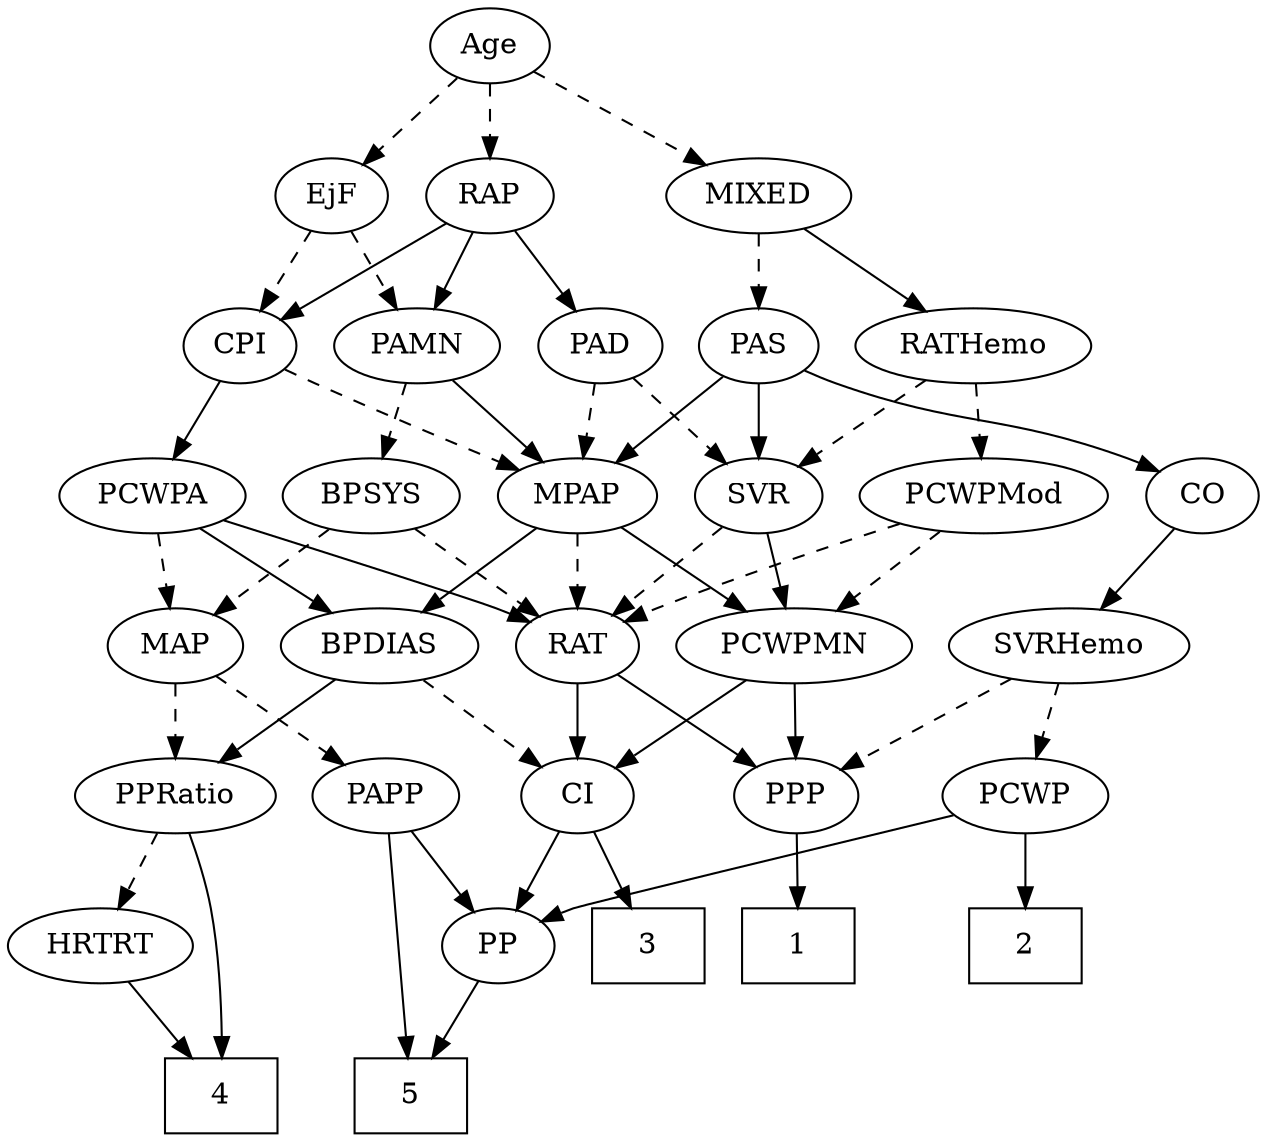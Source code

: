 strict digraph {
	graph [bb="0,0,570.65,540"];
	node [label="\N"];
	1	[height=0.5,
		pos="369.65,90",
		shape=box,
		width=0.75];
	2	[height=0.5,
		pos="457.65,90",
		shape=box,
		width=0.75];
	3	[height=0.5,
		pos="297.65,90",
		shape=box,
		width=0.75];
	4	[height=0.5,
		pos="94.646,18",
		shape=box,
		width=0.75];
	5	[height=0.5,
		pos="183.65,18",
		shape=box,
		width=0.75];
	Age	[height=0.5,
		pos="226.65,522",
		width=0.75];
	EjF	[height=0.5,
		pos="153.65,450",
		width=0.75];
	Age -> EjF	[pos="e,168.4,465.14 211.87,506.83 201.48,496.87 187.4,483.37 175.69,472.14",
		style=dashed];
	RAP	[height=0.5,
		pos="226.65,450",
		width=0.77632];
	Age -> RAP	[pos="e,226.65,468.1 226.65,503.7 226.65,495.98 226.65,486.71 226.65,478.11",
		style=dashed];
	MIXED	[height=0.5,
		pos="348.65,450",
		width=1.1193];
	Age -> MIXED	[pos="e,324.59,464.8 246.52,509.6 265.27,498.84 293.73,482.51 315.85,469.82",
		style=dashed];
	PAMN	[height=0.5,
		pos="191.65,378",
		width=1.011];
	EjF -> PAMN	[pos="e,182.62,395.63 162.46,432.76 167,424.4 172.64,414.02 177.75,404.61",
		style=dashed];
	CPI	[height=0.5,
		pos="110.65,378",
		width=0.75];
	EjF -> CPI	[pos="e,120.37,394.82 143.89,433.12 138.5,424.34 131.69,413.26 125.65,403.42",
		style=dashed];
	PAD	[height=0.5,
		pos="274.65,378",
		width=0.79437];
	RAP -> PAD	[pos="e,263.8,394.82 237.54,433.12 243.61,424.26 251.31,413.04 258.11,403.12",
		style=solid];
	RAP -> PAMN	[pos="e,199.96,395.63 218.53,432.76 214.35,424.4 209.15,414.02 204.45,404.61",
		style=solid];
	RAP -> CPI	[pos="e,130.03,390.7 206.97,437.13 188.27,425.84 159.97,408.76 138.87,396.03",
		style=solid];
	PAS	[height=0.5,
		pos="348.65,378",
		width=0.75];
	MIXED -> PAS	[pos="e,348.65,396.1 348.65,431.7 348.65,423.98 348.65,414.71 348.65,406.11",
		style=dashed];
	RATHemo	[height=0.5,
		pos="442.65,378",
		width=1.3721];
	MIXED -> RATHemo	[pos="e,421.76,394.55 368.58,434.15 381.65,424.43 398.94,411.54 413.54,400.68",
		style=solid];
	MPAP	[height=0.5,
		pos="267.65,306",
		width=0.97491];
	RAT	[height=0.5,
		pos="267.65,234",
		width=0.75827];
	MPAP -> RAT	[pos="e,267.65,252.1 267.65,287.7 267.65,279.98 267.65,270.71 267.65,262.11",
		style=dashed];
	PCWPMN	[height=0.5,
		pos="362.65,234",
		width=1.3902];
	MPAP -> PCWPMN	[pos="e,341.47,250.61 286.87,290.83 300.23,280.99 318.28,267.69 333.41,256.54",
		style=solid];
	BPDIAS	[height=0.5,
		pos="179.65,234",
		width=1.1735];
	MPAP -> BPDIAS	[pos="e,198.77,250.21 249.41,290.5 237.16,280.75 220.78,267.72 206.97,256.74",
		style=solid];
	BPSYS	[height=0.5,
		pos="176.65,306",
		width=1.0471];
	BPSYS -> RAT	[pos="e,250.52,248.17 195.95,290.15 209.47,279.75 227.67,265.75 242.35,254.46",
		style=dashed];
	MAP	[height=0.5,
		pos="88.646,234",
		width=0.84854];
	BPSYS -> MAP	[pos="e,106.09,248.87 157.98,290.15 145.16,279.96 127.99,266.29 113.94,255.12",
		style=dashed];
	PAD -> MPAP	[pos="e,269.36,324.1 272.92,359.7 272.14,351.98 271.22,342.71 270.36,334.11",
		style=dashed];
	SVR	[height=0.5,
		pos="348.65,306",
		width=0.77632];
	PAD -> SVR	[pos="e,333.59,321.25 289.98,362.5 300.47,352.58 314.54,339.26 326.27,328.16",
		style=dashed];
	CO	[height=0.5,
		pos="543.65,306",
		width=0.75];
	SVRHemo	[height=0.5,
		pos="480.65,234",
		width=1.3902];
	CO -> SVRHemo	[pos="e,495.31,251.29 530.29,290.15 522.11,281.07 511.47,269.24 502.13,258.87",
		style=solid];
	PAS -> MPAP	[pos="e,284.73,321.77 332.64,363.17 321.19,353.27 305.55,339.75 292.48,328.46",
		style=solid];
	PAS -> CO	[pos="e,522.56,317.63 369.73,366.37 374.57,364.12 379.74,361.87 384.65,360 437.9,339.78 454.4,344.22 507.65,324 509.49,323.3 511.37,322.55 \
513.25,321.76",
		style=solid];
	PAS -> SVR	[pos="e,348.65,324.1 348.65,359.7 348.65,351.98 348.65,342.71 348.65,334.11",
		style=solid];
	PAMN -> MPAP	[pos="e,251.19,322.16 208.14,361.81 218.49,352.27 232.03,339.8 243.58,329.17",
		style=solid];
	PAMN -> BPSYS	[pos="e,180.35,324.28 188.02,360.05 186.35,352.26 184.32,342.82 182.45,334.08",
		style=dashed];
	RATHemo -> SVR	[pos="e,366.29,320.14 421.78,361.46 407.86,351.09 389.44,337.38 374.58,326.31",
		style=dashed];
	PCWPMod	[height=0.5,
		pos="446.65,306",
		width=1.4443];
	RATHemo -> PCWPMod	[pos="e,445.67,324.1 443.64,359.7 444.08,351.98 444.61,342.71 445.1,334.11",
		style=dashed];
	CPI -> MPAP	[pos="e,241.59,318.16 131.92,366.83 136.75,364.56 141.87,362.18 146.65,360 175.27,346.98 207.94,332.7 232.11,322.25",
		style=dashed];
	PCWPA	[height=0.5,
		pos="79.646,306",
		width=1.1555];
	CPI -> PCWPA	[pos="e,87.156,323.96 103.3,360.41 99.723,352.34 95.337,342.43 91.318,333.35",
		style=solid];
	PPP	[height=0.5,
		pos="365.65,162",
		width=0.75];
	RAT -> PPP	[pos="e,347.79,175.76 285.62,220.16 300.68,209.41 322.38,193.91 339.38,181.76",
		style=solid];
	CI	[height=0.5,
		pos="267.65,162",
		width=0.75];
	RAT -> CI	[pos="e,267.65,180.1 267.65,215.7 267.65,207.98 267.65,198.71 267.65,190.11",
		style=solid];
	SVR -> RAT	[pos="e,283.62,248.8 332.64,291.17 320.88,281.01 304.71,267.03 291.44,255.56",
		style=dashed];
	SVR -> PCWPMN	[pos="e,359.19,252.28 352.04,288.05 353.58,280.35 355.44,271.03 357.17,262.36",
		style=solid];
	PCWPMod -> RAT	[pos="e,288.83,245.37 411.05,292.77 381.92,282.53 339.77,267.19 303.65,252 301.83,251.24 299.97,250.43 298.11,249.61",
		style=dashed];
	PCWPMod -> PCWPMN	[pos="e,381.63,250.82 427.59,289.12 416.31,279.72 401.85,267.67 389.44,257.33",
		style=dashed];
	PCWPA -> RAT	[pos="e,246.27,245.23 111.25,294.3 148.65,281.56 208.62,260.9 230.65,252 232.72,251.16 234.85,250.27 236.99,249.35",
		style=solid];
	PCWPA -> BPDIAS	[pos="e,158.47,249.82 100.85,290.15 115.17,280.13 134.27,266.76 150.08,255.7",
		style=solid];
	PCWPA -> MAP	[pos="e,86.447,252.1 81.871,287.7 82.863,279.98 84.055,270.71 85.161,262.11",
		style=dashed];
	PCWPMN -> PPP	[pos="e,364.91,180.1 363.39,215.7 363.72,207.98 364.12,198.71 364.48,190.11",
		style=solid];
	PCWPMN -> CI	[pos="e,285.17,175.91 341.56,217.46 327.4,207.03 308.64,193.2 293.56,182.09",
		style=solid];
	SVRHemo -> PPP	[pos="e,385.05,174.81 456.26,218.15 437.93,207 412.79,191.7 393.65,180.04",
		style=dashed];
	PCWP	[height=0.5,
		pos="457.65,162",
		width=0.97491];
	SVRHemo -> PCWP	[pos="e,463.16,179.79 475.08,216.05 472.45,208.06 469.26,198.33 466.32,189.4",
		style=dashed];
	PPRatio	[height=0.5,
		pos="88.646,162",
		width=1.1013];
	BPDIAS -> PPRatio	[pos="e,108.04,177.92 159.9,217.81 147.05,207.93 130.12,194.9 115.99,184.03",
		style=solid];
	BPDIAS -> CI	[pos="e,250.96,176.27 198.74,217.81 211.63,207.55 228.78,193.91 242.75,182.81",
		style=dashed];
	MAP -> PPRatio	[pos="e,88.646,180.1 88.646,215.7 88.646,207.98 88.646,198.71 88.646,190.11",
		style=dashed];
	PAPP	[height=0.5,
		pos="177.65,162",
		width=0.88464];
	MAP -> PAPP	[pos="e,159.79,177.04 106.23,219.17 119.19,208.98 137.02,194.95 151.63,183.46",
		style=dashed];
	PP	[height=0.5,
		pos="225.65,90",
		width=0.75];
	PP -> 5	[pos="e,194.02,36.292 216.12,73.116 211.13,64.801 204.89,54.41 199.22,44.963",
		style=solid];
	PPP -> 1	[pos="e,368.67,108.1 366.64,143.7 367.08,135.98 367.61,126.71 368.1,118.11",
		style=solid];
	PPRatio -> 4	[pos="e,93.92,36.189 89.37,143.87 90.393,119.67 92.271,75.211 93.489,46.393",
		style=solid];
	HRTRT	[height=0.5,
		pos="39.646,90",
		width=1.1013];
	PPRatio -> HRTRT	[pos="e,51.175,107.47 77.034,144.41 71.054,135.87 63.641,125.28 56.998,115.79",
		style=dashed];
	PCWP -> 2	[pos="e,457.65,108.1 457.65,143.7 457.65,135.98 457.65,126.71 457.65,118.11",
		style=solid];
	PCWP -> PP	[pos="e,246.68,101.75 428.36,151.85 419.78,149.24 410.35,146.44 401.65,144 339.78,126.66 322.08,129.81 261.65,108 259.79,107.33 257.91,\
106.6 256.02,105.83",
		style=solid];
	CI -> 3	[pos="e,290.17,108.45 274.76,144.41 278.17,136.45 282.34,126.72 286.18,117.76",
		style=solid];
	CI -> PP	[pos="e,235.43,107.31 258.12,145.12 252.98,136.56 246.52,125.8 240.73,116.13",
		style=solid];
	PAPP -> 5	[pos="e,182.92,36.189 178.37,143.87 179.39,119.67 181.27,75.211 182.49,46.393",
		style=solid];
	PAPP -> PP	[pos="e,214.9,106.67 188.78,144.76 194.8,135.98 202.36,124.96 209.06,115.19",
		style=solid];
	HRTRT -> 4	[pos="e,81.192,36.124 52.403,72.765 59.079,64.268 67.401,53.677 74.889,44.146",
		style=solid];
}
